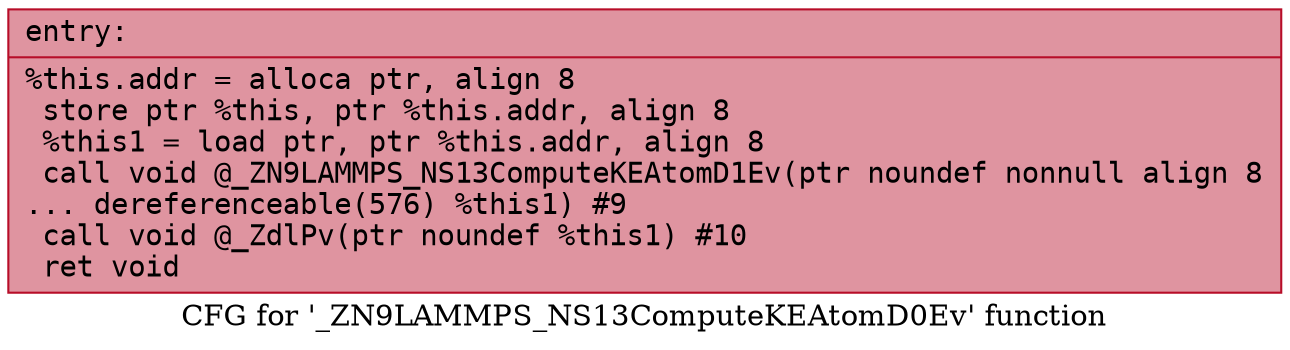 digraph "CFG for '_ZN9LAMMPS_NS13ComputeKEAtomD0Ev' function" {
	label="CFG for '_ZN9LAMMPS_NS13ComputeKEAtomD0Ev' function";

	Node0x5637125843b0 [shape=record,color="#b70d28ff", style=filled, fillcolor="#b70d2870" fontname="Courier",label="{entry:\l|  %this.addr = alloca ptr, align 8\l  store ptr %this, ptr %this.addr, align 8\l  %this1 = load ptr, ptr %this.addr, align 8\l  call void @_ZN9LAMMPS_NS13ComputeKEAtomD1Ev(ptr noundef nonnull align 8\l... dereferenceable(576) %this1) #9\l  call void @_ZdlPv(ptr noundef %this1) #10\l  ret void\l}"];
}
